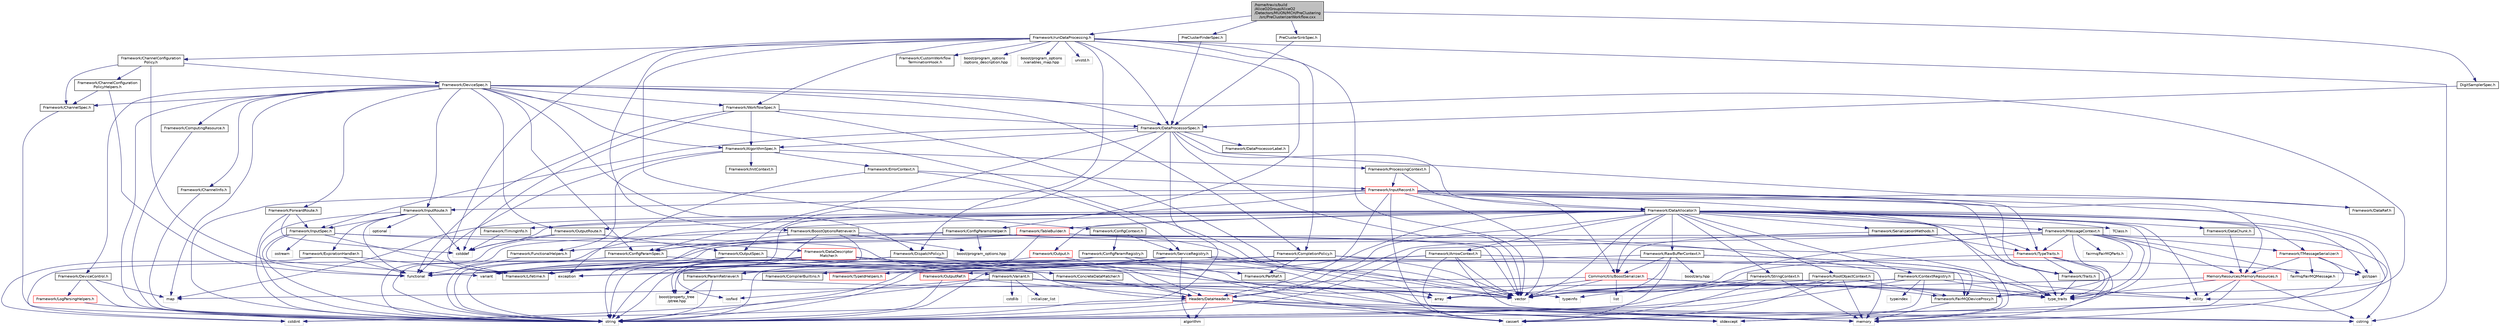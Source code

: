 digraph "/home/travis/build/AliceO2Group/AliceO2/Detectors/MUON/MCH/PreClustering/src/PreClusterizerWorkflow.cxx"
{
 // INTERACTIVE_SVG=YES
  bgcolor="transparent";
  edge [fontname="Helvetica",fontsize="10",labelfontname="Helvetica",labelfontsize="10"];
  node [fontname="Helvetica",fontsize="10",shape=record];
  Node1 [label="/home/travis/build\l/AliceO2Group/AliceO2\l/Detectors/MUON/MCH/PreClustering\l/src/PreClusterizerWorkflow.cxx",height=0.2,width=0.4,color="black", fillcolor="grey75", style="filled", fontcolor="black"];
  Node1 -> Node2 [color="midnightblue",fontsize="10",style="solid",fontname="Helvetica"];
  Node2 [label="Framework/runDataProcessing.h",height=0.2,width=0.4,color="black",URL="$db/dd0/runDataProcessing_8h.html"];
  Node2 -> Node3 [color="midnightblue",fontsize="10",style="solid",fontname="Helvetica"];
  Node3 [label="Framework/ChannelConfiguration\lPolicy.h",height=0.2,width=0.4,color="black",URL="$dd/d0f/ChannelConfigurationPolicy_8h.html"];
  Node3 -> Node4 [color="midnightblue",fontsize="10",style="solid",fontname="Helvetica"];
  Node4 [label="Framework/ChannelConfiguration\lPolicyHelpers.h",height=0.2,width=0.4,color="black",URL="$d6/d05/ChannelConfigurationPolicyHelpers_8h.html"];
  Node4 -> Node5 [color="midnightblue",fontsize="10",style="solid",fontname="Helvetica"];
  Node5 [label="Framework/ChannelSpec.h",height=0.2,width=0.4,color="black",URL="$d6/d72/ChannelSpec_8h.html"];
  Node5 -> Node6 [color="midnightblue",fontsize="10",style="solid",fontname="Helvetica"];
  Node6 [label="string",height=0.2,width=0.4,color="grey75"];
  Node4 -> Node7 [color="midnightblue",fontsize="10",style="solid",fontname="Helvetica"];
  Node7 [label="functional",height=0.2,width=0.4,color="grey75"];
  Node3 -> Node5 [color="midnightblue",fontsize="10",style="solid",fontname="Helvetica"];
  Node3 -> Node8 [color="midnightblue",fontsize="10",style="solid",fontname="Helvetica"];
  Node8 [label="Framework/DeviceSpec.h",height=0.2,width=0.4,color="black",URL="$df/de8/DeviceSpec_8h.html"];
  Node8 -> Node9 [color="midnightblue",fontsize="10",style="solid",fontname="Helvetica"];
  Node9 [label="Framework/WorkflowSpec.h",height=0.2,width=0.4,color="black",URL="$df/da1/WorkflowSpec_8h.html"];
  Node9 -> Node10 [color="midnightblue",fontsize="10",style="solid",fontname="Helvetica"];
  Node10 [label="Framework/DataProcessorSpec.h",height=0.2,width=0.4,color="black",URL="$d0/df4/DataProcessorSpec_8h.html"];
  Node10 -> Node11 [color="midnightblue",fontsize="10",style="solid",fontname="Helvetica"];
  Node11 [label="Framework/AlgorithmSpec.h",height=0.2,width=0.4,color="black",URL="$d0/d14/AlgorithmSpec_8h.html"];
  Node11 -> Node12 [color="midnightblue",fontsize="10",style="solid",fontname="Helvetica"];
  Node12 [label="Framework/ProcessingContext.h",height=0.2,width=0.4,color="black",URL="$de/d6a/ProcessingContext_8h.html"];
  Node12 -> Node13 [color="midnightblue",fontsize="10",style="solid",fontname="Helvetica"];
  Node13 [label="Framework/InputRecord.h",height=0.2,width=0.4,color="red",URL="$d6/d5c/InputRecord_8h.html"];
  Node13 -> Node14 [color="midnightblue",fontsize="10",style="solid",fontname="Helvetica"];
  Node14 [label="Framework/DataRef.h",height=0.2,width=0.4,color="black",URL="$d5/dfb/DataRef_8h.html"];
  Node13 -> Node15 [color="midnightblue",fontsize="10",style="solid",fontname="Helvetica"];
  Node15 [label="Framework/InputRoute.h",height=0.2,width=0.4,color="black",URL="$d5/d19/InputRoute_8h.html"];
  Node15 -> Node16 [color="midnightblue",fontsize="10",style="solid",fontname="Helvetica"];
  Node16 [label="Framework/ExpirationHandler.h",height=0.2,width=0.4,color="black",URL="$d2/dd9/ExpirationHandler_8h.html"];
  Node16 -> Node17 [color="midnightblue",fontsize="10",style="solid",fontname="Helvetica"];
  Node17 [label="Framework/Lifetime.h",height=0.2,width=0.4,color="black",URL="$dc/dca/Lifetime_8h.html"];
  Node16 -> Node18 [color="midnightblue",fontsize="10",style="solid",fontname="Helvetica"];
  Node18 [label="cstdint",height=0.2,width=0.4,color="grey75"];
  Node16 -> Node7 [color="midnightblue",fontsize="10",style="solid",fontname="Helvetica"];
  Node15 -> Node19 [color="midnightblue",fontsize="10",style="solid",fontname="Helvetica"];
  Node19 [label="Framework/InputSpec.h",height=0.2,width=0.4,color="black",URL="$d5/d3f/InputSpec_8h.html"];
  Node19 -> Node17 [color="midnightblue",fontsize="10",style="solid",fontname="Helvetica"];
  Node19 -> Node20 [color="midnightblue",fontsize="10",style="solid",fontname="Helvetica"];
  Node20 [label="Framework/ConcreteDataMatcher.h",height=0.2,width=0.4,color="black",URL="$d0/d1b/ConcreteDataMatcher_8h.html"];
  Node20 -> Node21 [color="midnightblue",fontsize="10",style="solid",fontname="Helvetica"];
  Node21 [label="Headers/DataHeader.h",height=0.2,width=0.4,color="red",URL="$dc/dcd/DataHeader_8h.html"];
  Node21 -> Node18 [color="midnightblue",fontsize="10",style="solid",fontname="Helvetica"];
  Node21 -> Node22 [color="midnightblue",fontsize="10",style="solid",fontname="Helvetica"];
  Node22 [label="memory",height=0.2,width=0.4,color="grey75"];
  Node21 -> Node23 [color="midnightblue",fontsize="10",style="solid",fontname="Helvetica"];
  Node23 [label="cassert",height=0.2,width=0.4,color="grey75"];
  Node21 -> Node24 [color="midnightblue",fontsize="10",style="solid",fontname="Helvetica"];
  Node24 [label="cstring",height=0.2,width=0.4,color="grey75"];
  Node21 -> Node25 [color="midnightblue",fontsize="10",style="solid",fontname="Helvetica"];
  Node25 [label="algorithm",height=0.2,width=0.4,color="grey75"];
  Node21 -> Node26 [color="midnightblue",fontsize="10",style="solid",fontname="Helvetica"];
  Node26 [label="stdexcept",height=0.2,width=0.4,color="grey75"];
  Node21 -> Node6 [color="midnightblue",fontsize="10",style="solid",fontname="Helvetica"];
  Node19 -> Node27 [color="midnightblue",fontsize="10",style="solid",fontname="Helvetica"];
  Node27 [label="Framework/DataDescriptor\lMatcher.h",height=0.2,width=0.4,color="red",URL="$d3/da3/DataDescriptorMatcher_8h.html"];
  Node27 -> Node20 [color="midnightblue",fontsize="10",style="solid",fontname="Helvetica"];
  Node27 -> Node21 [color="midnightblue",fontsize="10",style="solid",fontname="Helvetica"];
  Node27 -> Node28 [color="midnightblue",fontsize="10",style="solid",fontname="Helvetica"];
  Node28 [label="array",height=0.2,width=0.4,color="grey75"];
  Node27 -> Node18 [color="midnightblue",fontsize="10",style="solid",fontname="Helvetica"];
  Node27 -> Node29 [color="midnightblue",fontsize="10",style="solid",fontname="Helvetica"];
  Node29 [label="iosfwd",height=0.2,width=0.4,color="grey75"];
  Node27 -> Node6 [color="midnightblue",fontsize="10",style="solid",fontname="Helvetica"];
  Node27 -> Node30 [color="midnightblue",fontsize="10",style="solid",fontname="Helvetica"];
  Node30 [label="variant",height=0.2,width=0.4,color="grey75"];
  Node27 -> Node31 [color="midnightblue",fontsize="10",style="solid",fontname="Helvetica"];
  Node31 [label="vector",height=0.2,width=0.4,color="grey75"];
  Node19 -> Node6 [color="midnightblue",fontsize="10",style="solid",fontname="Helvetica"];
  Node19 -> Node32 [color="midnightblue",fontsize="10",style="solid",fontname="Helvetica"];
  Node32 [label="ostream",height=0.2,width=0.4,color="grey75"];
  Node19 -> Node30 [color="midnightblue",fontsize="10",style="solid",fontname="Helvetica"];
  Node15 -> Node33 [color="midnightblue",fontsize="10",style="solid",fontname="Helvetica"];
  Node33 [label="cstddef",height=0.2,width=0.4,color="grey75"];
  Node15 -> Node6 [color="midnightblue",fontsize="10",style="solid",fontname="Helvetica"];
  Node15 -> Node7 [color="midnightblue",fontsize="10",style="solid",fontname="Helvetica"];
  Node15 -> Node34 [color="midnightblue",fontsize="10",style="solid",fontname="Helvetica"];
  Node34 [label="optional",height=0.2,width=0.4,color="grey75"];
  Node13 -> Node35 [color="midnightblue",fontsize="10",style="solid",fontname="Helvetica"];
  Node35 [label="Framework/TypeTraits.h",height=0.2,width=0.4,color="red",URL="$d0/d95/TypeTraits_8h.html"];
  Node35 -> Node36 [color="midnightblue",fontsize="10",style="solid",fontname="Helvetica"];
  Node36 [label="type_traits",height=0.2,width=0.4,color="grey75"];
  Node35 -> Node31 [color="midnightblue",fontsize="10",style="solid",fontname="Helvetica"];
  Node35 -> Node22 [color="midnightblue",fontsize="10",style="solid",fontname="Helvetica"];
  Node35 -> Node37 [color="midnightblue",fontsize="10",style="solid",fontname="Helvetica"];
  Node37 [label="Framework/Traits.h",height=0.2,width=0.4,color="black",URL="$db/d31/Traits_8h.html"];
  Node37 -> Node36 [color="midnightblue",fontsize="10",style="solid",fontname="Helvetica"];
  Node13 -> Node37 [color="midnightblue",fontsize="10",style="solid",fontname="Helvetica"];
  Node13 -> Node38 [color="midnightblue",fontsize="10",style="solid",fontname="Helvetica"];
  Node38 [label="MemoryResources/MemoryResources.h",height=0.2,width=0.4,color="red",URL="$dc/d03/MemoryResources_8h.html"];
  Node38 -> Node24 [color="midnightblue",fontsize="10",style="solid",fontname="Helvetica"];
  Node38 -> Node6 [color="midnightblue",fontsize="10",style="solid",fontname="Helvetica"];
  Node38 -> Node36 [color="midnightblue",fontsize="10",style="solid",fontname="Helvetica"];
  Node38 -> Node39 [color="midnightblue",fontsize="10",style="solid",fontname="Helvetica"];
  Node39 [label="utility",height=0.2,width=0.4,color="grey75"];
  Node38 -> Node31 [color="midnightblue",fontsize="10",style="solid",fontname="Helvetica"];
  Node13 -> Node21 [color="midnightblue",fontsize="10",style="solid",fontname="Helvetica"];
  Node13 -> Node40 [color="midnightblue",fontsize="10",style="solid",fontname="Helvetica"];
  Node40 [label="CommonUtils/BoostSerializer.h",height=0.2,width=0.4,color="red",URL="$d7/d91/BoostSerializer_8h.html",tooltip="Templatised boost serializer/deserializer for containers and base types. "];
  Node40 -> Node39 [color="midnightblue",fontsize="10",style="solid",fontname="Helvetica"];
  Node40 -> Node36 [color="midnightblue",fontsize="10",style="solid",fontname="Helvetica"];
  Node40 -> Node28 [color="midnightblue",fontsize="10",style="solid",fontname="Helvetica"];
  Node40 -> Node31 [color="midnightblue",fontsize="10",style="solid",fontname="Helvetica"];
  Node40 -> Node41 [color="midnightblue",fontsize="10",style="solid",fontname="Helvetica"];
  Node41 [label="list",height=0.2,width=0.4,color="grey75"];
  Node40 -> Node42 [color="midnightblue",fontsize="10",style="solid",fontname="Helvetica"];
  Node42 [label="map",height=0.2,width=0.4,color="grey75"];
  Node13 -> Node6 [color="midnightblue",fontsize="10",style="solid",fontname="Helvetica"];
  Node13 -> Node31 [color="midnightblue",fontsize="10",style="solid",fontname="Helvetica"];
  Node13 -> Node24 [color="midnightblue",fontsize="10",style="solid",fontname="Helvetica"];
  Node13 -> Node23 [color="midnightblue",fontsize="10",style="solid",fontname="Helvetica"];
  Node13 -> Node43 [color="midnightblue",fontsize="10",style="solid",fontname="Helvetica"];
  Node43 [label="exception",height=0.2,width=0.4,color="grey75"];
  Node13 -> Node22 [color="midnightblue",fontsize="10",style="solid",fontname="Helvetica"];
  Node13 -> Node36 [color="midnightblue",fontsize="10",style="solid",fontname="Helvetica"];
  Node12 -> Node44 [color="midnightblue",fontsize="10",style="solid",fontname="Helvetica"];
  Node44 [label="Framework/DataAllocator.h",height=0.2,width=0.4,color="black",URL="$d1/d28/DataAllocator_8h.html"];
  Node44 -> Node45 [color="midnightblue",fontsize="10",style="solid",fontname="Helvetica"];
  Node45 [label="Framework/ContextRegistry.h",height=0.2,width=0.4,color="black",URL="$df/d2f/ContextRegistry_8h.html"];
  Node45 -> Node46 [color="midnightblue",fontsize="10",style="solid",fontname="Helvetica"];
  Node46 [label="typeinfo",height=0.2,width=0.4,color="grey75"];
  Node45 -> Node47 [color="midnightblue",fontsize="10",style="solid",fontname="Helvetica"];
  Node47 [label="typeindex",height=0.2,width=0.4,color="grey75"];
  Node45 -> Node36 [color="midnightblue",fontsize="10",style="solid",fontname="Helvetica"];
  Node45 -> Node6 [color="midnightblue",fontsize="10",style="solid",fontname="Helvetica"];
  Node45 -> Node26 [color="midnightblue",fontsize="10",style="solid",fontname="Helvetica"];
  Node45 -> Node31 [color="midnightblue",fontsize="10",style="solid",fontname="Helvetica"];
  Node45 -> Node39 [color="midnightblue",fontsize="10",style="solid",fontname="Helvetica"];
  Node45 -> Node28 [color="midnightblue",fontsize="10",style="solid",fontname="Helvetica"];
  Node44 -> Node48 [color="midnightblue",fontsize="10",style="solid",fontname="Helvetica"];
  Node48 [label="Framework/MessageContext.h",height=0.2,width=0.4,color="black",URL="$dc/dc4/MessageContext_8h.html"];
  Node48 -> Node49 [color="midnightblue",fontsize="10",style="solid",fontname="Helvetica"];
  Node49 [label="Framework/FairMQDeviceProxy.h",height=0.2,width=0.4,color="black",URL="$d8/d71/FairMQDeviceProxy_8h.html"];
  Node49 -> Node22 [color="midnightblue",fontsize="10",style="solid",fontname="Helvetica"];
  Node48 -> Node35 [color="midnightblue",fontsize="10",style="solid",fontname="Helvetica"];
  Node48 -> Node50 [color="midnightblue",fontsize="10",style="solid",fontname="Helvetica"];
  Node50 [label="Framework/TMessageSerializer.h",height=0.2,width=0.4,color="red",URL="$d8/d3c/TMessageSerializer_8h.html"];
  Node50 -> Node51 [color="midnightblue",fontsize="10",style="solid",fontname="Helvetica"];
  Node51 [label="fairmq/FairMQMessage.h",height=0.2,width=0.4,color="grey75"];
  Node50 -> Node52 [color="midnightblue",fontsize="10",style="solid",fontname="Helvetica"];
  Node52 [label="gsl/span",height=0.2,width=0.4,color="grey75"];
  Node50 -> Node22 [color="midnightblue",fontsize="10",style="solid",fontname="Helvetica"];
  Node50 -> Node38 [color="midnightblue",fontsize="10",style="solid",fontname="Helvetica"];
  Node48 -> Node38 [color="midnightblue",fontsize="10",style="solid",fontname="Helvetica"];
  Node48 -> Node21 [color="midnightblue",fontsize="10",style="solid",fontname="Helvetica"];
  Node48 -> Node51 [color="midnightblue",fontsize="10",style="solid",fontname="Helvetica"];
  Node48 -> Node53 [color="midnightblue",fontsize="10",style="solid",fontname="Helvetica"];
  Node53 [label="fairmq/FairMQParts.h",height=0.2,width=0.4,color="grey75"];
  Node48 -> Node31 [color="midnightblue",fontsize="10",style="solid",fontname="Helvetica"];
  Node48 -> Node23 [color="midnightblue",fontsize="10",style="solid",fontname="Helvetica"];
  Node48 -> Node6 [color="midnightblue",fontsize="10",style="solid",fontname="Helvetica"];
  Node48 -> Node36 [color="midnightblue",fontsize="10",style="solid",fontname="Helvetica"];
  Node48 -> Node26 [color="midnightblue",fontsize="10",style="solid",fontname="Helvetica"];
  Node48 -> Node7 [color="midnightblue",fontsize="10",style="solid",fontname="Helvetica"];
  Node44 -> Node54 [color="midnightblue",fontsize="10",style="solid",fontname="Helvetica"];
  Node54 [label="Framework/RootObjectContext.h",height=0.2,width=0.4,color="black",URL="$d2/d80/RootObjectContext_8h.html"];
  Node54 -> Node49 [color="midnightblue",fontsize="10",style="solid",fontname="Helvetica"];
  Node54 -> Node31 [color="midnightblue",fontsize="10",style="solid",fontname="Helvetica"];
  Node54 -> Node23 [color="midnightblue",fontsize="10",style="solid",fontname="Helvetica"];
  Node54 -> Node6 [color="midnightblue",fontsize="10",style="solid",fontname="Helvetica"];
  Node54 -> Node22 [color="midnightblue",fontsize="10",style="solid",fontname="Helvetica"];
  Node44 -> Node55 [color="midnightblue",fontsize="10",style="solid",fontname="Helvetica"];
  Node55 [label="Framework/StringContext.h",height=0.2,width=0.4,color="black",URL="$dd/df6/StringContext_8h.html"];
  Node55 -> Node49 [color="midnightblue",fontsize="10",style="solid",fontname="Helvetica"];
  Node55 -> Node31 [color="midnightblue",fontsize="10",style="solid",fontname="Helvetica"];
  Node55 -> Node23 [color="midnightblue",fontsize="10",style="solid",fontname="Helvetica"];
  Node55 -> Node6 [color="midnightblue",fontsize="10",style="solid",fontname="Helvetica"];
  Node55 -> Node22 [color="midnightblue",fontsize="10",style="solid",fontname="Helvetica"];
  Node44 -> Node56 [color="midnightblue",fontsize="10",style="solid",fontname="Helvetica"];
  Node56 [label="Framework/ArrowContext.h",height=0.2,width=0.4,color="black",URL="$d8/da2/ArrowContext_8h.html"];
  Node56 -> Node49 [color="midnightblue",fontsize="10",style="solid",fontname="Helvetica"];
  Node56 -> Node23 [color="midnightblue",fontsize="10",style="solid",fontname="Helvetica"];
  Node56 -> Node7 [color="midnightblue",fontsize="10",style="solid",fontname="Helvetica"];
  Node56 -> Node22 [color="midnightblue",fontsize="10",style="solid",fontname="Helvetica"];
  Node56 -> Node6 [color="midnightblue",fontsize="10",style="solid",fontname="Helvetica"];
  Node56 -> Node31 [color="midnightblue",fontsize="10",style="solid",fontname="Helvetica"];
  Node44 -> Node57 [color="midnightblue",fontsize="10",style="solid",fontname="Helvetica"];
  Node57 [label="Framework/RawBufferContext.h",height=0.2,width=0.4,color="black",URL="$d8/d25/RawBufferContext_8h.html",tooltip=" "];
  Node57 -> Node49 [color="midnightblue",fontsize="10",style="solid",fontname="Helvetica"];
  Node57 -> Node40 [color="midnightblue",fontsize="10",style="solid",fontname="Helvetica"];
  Node57 -> Node31 [color="midnightblue",fontsize="10",style="solid",fontname="Helvetica"];
  Node57 -> Node23 [color="midnightblue",fontsize="10",style="solid",fontname="Helvetica"];
  Node57 -> Node6 [color="midnightblue",fontsize="10",style="solid",fontname="Helvetica"];
  Node57 -> Node22 [color="midnightblue",fontsize="10",style="solid",fontname="Helvetica"];
  Node57 -> Node58 [color="midnightblue",fontsize="10",style="solid",fontname="Helvetica"];
  Node58 [label="boost/any.hpp",height=0.2,width=0.4,color="grey75"];
  Node44 -> Node40 [color="midnightblue",fontsize="10",style="solid",fontname="Helvetica"];
  Node44 -> Node59 [color="midnightblue",fontsize="10",style="solid",fontname="Helvetica"];
  Node59 [label="Framework/Output.h",height=0.2,width=0.4,color="red",URL="$d3/ddf/Output_8h.html"];
  Node59 -> Node21 [color="midnightblue",fontsize="10",style="solid",fontname="Helvetica"];
  Node59 -> Node17 [color="midnightblue",fontsize="10",style="solid",fontname="Helvetica"];
  Node44 -> Node60 [color="midnightblue",fontsize="10",style="solid",fontname="Helvetica"];
  Node60 [label="Framework/OutputRef.h",height=0.2,width=0.4,color="red",URL="$d6/d5a/OutputRef_8h.html"];
  Node60 -> Node21 [color="midnightblue",fontsize="10",style="solid",fontname="Helvetica"];
  Node60 -> Node6 [color="midnightblue",fontsize="10",style="solid",fontname="Helvetica"];
  Node44 -> Node61 [color="midnightblue",fontsize="10",style="solid",fontname="Helvetica"];
  Node61 [label="Framework/OutputRoute.h",height=0.2,width=0.4,color="black",URL="$d6/df4/OutputRoute_8h.html"];
  Node61 -> Node62 [color="midnightblue",fontsize="10",style="solid",fontname="Helvetica"];
  Node62 [label="Framework/OutputSpec.h",height=0.2,width=0.4,color="black",URL="$db/d2d/OutputSpec_8h.html"];
  Node62 -> Node21 [color="midnightblue",fontsize="10",style="solid",fontname="Helvetica"];
  Node62 -> Node17 [color="midnightblue",fontsize="10",style="solid",fontname="Helvetica"];
  Node62 -> Node20 [color="midnightblue",fontsize="10",style="solid",fontname="Helvetica"];
  Node62 -> Node30 [color="midnightblue",fontsize="10",style="solid",fontname="Helvetica"];
  Node61 -> Node33 [color="midnightblue",fontsize="10",style="solid",fontname="Helvetica"];
  Node61 -> Node6 [color="midnightblue",fontsize="10",style="solid",fontname="Helvetica"];
  Node44 -> Node63 [color="midnightblue",fontsize="10",style="solid",fontname="Helvetica"];
  Node63 [label="Framework/DataChunk.h",height=0.2,width=0.4,color="black",URL="$d7/d31/DataChunk_8h.html"];
  Node63 -> Node38 [color="midnightblue",fontsize="10",style="solid",fontname="Helvetica"];
  Node44 -> Node49 [color="midnightblue",fontsize="10",style="solid",fontname="Helvetica"];
  Node44 -> Node64 [color="midnightblue",fontsize="10",style="solid",fontname="Helvetica"];
  Node64 [label="Framework/TimingInfo.h",height=0.2,width=0.4,color="black",URL="$da/d2b/TimingInfo_8h.html"];
  Node64 -> Node33 [color="midnightblue",fontsize="10",style="solid",fontname="Helvetica"];
  Node44 -> Node50 [color="midnightblue",fontsize="10",style="solid",fontname="Helvetica"];
  Node44 -> Node35 [color="midnightblue",fontsize="10",style="solid",fontname="Helvetica"];
  Node44 -> Node37 [color="midnightblue",fontsize="10",style="solid",fontname="Helvetica"];
  Node44 -> Node65 [color="midnightblue",fontsize="10",style="solid",fontname="Helvetica"];
  Node65 [label="Framework/SerializationMethods.h",height=0.2,width=0.4,color="black",URL="$d1/d53/SerializationMethods_8h.html",tooltip="Type wrappers for enfording a specific serialization method. "];
  Node65 -> Node35 [color="midnightblue",fontsize="10",style="solid",fontname="Helvetica"];
  Node65 -> Node40 [color="midnightblue",fontsize="10",style="solid",fontname="Helvetica"];
  Node44 -> Node66 [color="midnightblue",fontsize="10",style="solid",fontname="Helvetica"];
  Node66 [label="Framework/TableBuilder.h",height=0.2,width=0.4,color="red",URL="$d5/d98/TableBuilder_8h.html"];
  Node66 -> Node67 [color="midnightblue",fontsize="10",style="solid",fontname="Helvetica"];
  Node67 [label="Framework/FunctionalHelpers.h",height=0.2,width=0.4,color="black",URL="$de/d9b/FunctionalHelpers_8h.html"];
  Node67 -> Node7 [color="midnightblue",fontsize="10",style="solid",fontname="Helvetica"];
  Node66 -> Node7 [color="midnightblue",fontsize="10",style="solid",fontname="Helvetica"];
  Node66 -> Node31 [color="midnightblue",fontsize="10",style="solid",fontname="Helvetica"];
  Node66 -> Node6 [color="midnightblue",fontsize="10",style="solid",fontname="Helvetica"];
  Node66 -> Node22 [color="midnightblue",fontsize="10",style="solid",fontname="Helvetica"];
  Node44 -> Node21 [color="midnightblue",fontsize="10",style="solid",fontname="Helvetica"];
  Node44 -> Node68 [color="midnightblue",fontsize="10",style="solid",fontname="Helvetica"];
  Node68 [label="TClass.h",height=0.2,width=0.4,color="grey75"];
  Node44 -> Node52 [color="midnightblue",fontsize="10",style="solid",fontname="Helvetica"];
  Node44 -> Node31 [color="midnightblue",fontsize="10",style="solid",fontname="Helvetica"];
  Node44 -> Node42 [color="midnightblue",fontsize="10",style="solid",fontname="Helvetica"];
  Node44 -> Node6 [color="midnightblue",fontsize="10",style="solid",fontname="Helvetica"];
  Node44 -> Node39 [color="midnightblue",fontsize="10",style="solid",fontname="Helvetica"];
  Node44 -> Node36 [color="midnightblue",fontsize="10",style="solid",fontname="Helvetica"];
  Node44 -> Node33 [color="midnightblue",fontsize="10",style="solid",fontname="Helvetica"];
  Node11 -> Node69 [color="midnightblue",fontsize="10",style="solid",fontname="Helvetica"];
  Node69 [label="Framework/ErrorContext.h",height=0.2,width=0.4,color="black",URL="$d7/dad/ErrorContext_8h.html"];
  Node69 -> Node13 [color="midnightblue",fontsize="10",style="solid",fontname="Helvetica"];
  Node69 -> Node70 [color="midnightblue",fontsize="10",style="solid",fontname="Helvetica"];
  Node70 [label="Framework/ServiceRegistry.h",height=0.2,width=0.4,color="black",URL="$d8/d17/ServiceRegistry_8h.html"];
  Node70 -> Node71 [color="midnightblue",fontsize="10",style="solid",fontname="Helvetica"];
  Node71 [label="Framework/CompilerBuiltins.h",height=0.2,width=0.4,color="black",URL="$d9/de8/CompilerBuiltins_8h.html"];
  Node70 -> Node72 [color="midnightblue",fontsize="10",style="solid",fontname="Helvetica"];
  Node72 [label="Framework/TypeIdHelpers.h",height=0.2,width=0.4,color="red",URL="$d2/d9a/TypeIdHelpers_8h.html"];
  Node70 -> Node25 [color="midnightblue",fontsize="10",style="solid",fontname="Helvetica"];
  Node70 -> Node28 [color="midnightblue",fontsize="10",style="solid",fontname="Helvetica"];
  Node70 -> Node43 [color="midnightblue",fontsize="10",style="solid",fontname="Helvetica"];
  Node70 -> Node7 [color="midnightblue",fontsize="10",style="solid",fontname="Helvetica"];
  Node70 -> Node6 [color="midnightblue",fontsize="10",style="solid",fontname="Helvetica"];
  Node70 -> Node36 [color="midnightblue",fontsize="10",style="solid",fontname="Helvetica"];
  Node70 -> Node46 [color="midnightblue",fontsize="10",style="solid",fontname="Helvetica"];
  Node69 -> Node43 [color="midnightblue",fontsize="10",style="solid",fontname="Helvetica"];
  Node11 -> Node73 [color="midnightblue",fontsize="10",style="solid",fontname="Helvetica"];
  Node73 [label="Framework/InitContext.h",height=0.2,width=0.4,color="black",URL="$d4/d2b/InitContext_8h.html"];
  Node11 -> Node67 [color="midnightblue",fontsize="10",style="solid",fontname="Helvetica"];
  Node11 -> Node7 [color="midnightblue",fontsize="10",style="solid",fontname="Helvetica"];
  Node10 -> Node74 [color="midnightblue",fontsize="10",style="solid",fontname="Helvetica"];
  Node74 [label="Framework/ConfigParamSpec.h",height=0.2,width=0.4,color="black",URL="$d0/d1c/ConfigParamSpec_8h.html"];
  Node74 -> Node75 [color="midnightblue",fontsize="10",style="solid",fontname="Helvetica"];
  Node75 [label="Framework/Variant.h",height=0.2,width=0.4,color="black",URL="$de/d56/Variant_8h.html"];
  Node75 -> Node36 [color="midnightblue",fontsize="10",style="solid",fontname="Helvetica"];
  Node75 -> Node24 [color="midnightblue",fontsize="10",style="solid",fontname="Helvetica"];
  Node75 -> Node18 [color="midnightblue",fontsize="10",style="solid",fontname="Helvetica"];
  Node75 -> Node76 [color="midnightblue",fontsize="10",style="solid",fontname="Helvetica"];
  Node76 [label="cstdlib",height=0.2,width=0.4,color="grey75"];
  Node75 -> Node26 [color="midnightblue",fontsize="10",style="solid",fontname="Helvetica"];
  Node75 -> Node29 [color="midnightblue",fontsize="10",style="solid",fontname="Helvetica"];
  Node75 -> Node77 [color="midnightblue",fontsize="10",style="solid",fontname="Helvetica"];
  Node77 [label="initializer_list",height=0.2,width=0.4,color="grey75"];
  Node74 -> Node6 [color="midnightblue",fontsize="10",style="solid",fontname="Helvetica"];
  Node10 -> Node44 [color="midnightblue",fontsize="10",style="solid",fontname="Helvetica"];
  Node10 -> Node78 [color="midnightblue",fontsize="10",style="solid",fontname="Helvetica"];
  Node78 [label="Framework/DataProcessorLabel.h",height=0.2,width=0.4,color="black",URL="$d1/df2/DataProcessorLabel_8h.html"];
  Node10 -> Node14 [color="midnightblue",fontsize="10",style="solid",fontname="Helvetica"];
  Node10 -> Node19 [color="midnightblue",fontsize="10",style="solid",fontname="Helvetica"];
  Node10 -> Node62 [color="midnightblue",fontsize="10",style="solid",fontname="Helvetica"];
  Node10 -> Node6 [color="midnightblue",fontsize="10",style="solid",fontname="Helvetica"];
  Node10 -> Node31 [color="midnightblue",fontsize="10",style="solid",fontname="Helvetica"];
  Node9 -> Node11 [color="midnightblue",fontsize="10",style="solid",fontname="Helvetica"];
  Node9 -> Node31 [color="midnightblue",fontsize="10",style="solid",fontname="Helvetica"];
  Node9 -> Node7 [color="midnightblue",fontsize="10",style="solid",fontname="Helvetica"];
  Node9 -> Node33 [color="midnightblue",fontsize="10",style="solid",fontname="Helvetica"];
  Node8 -> Node79 [color="midnightblue",fontsize="10",style="solid",fontname="Helvetica"];
  Node79 [label="Framework/ComputingResource.h",height=0.2,width=0.4,color="black",URL="$d8/d62/ComputingResource_8h.html"];
  Node79 -> Node6 [color="midnightblue",fontsize="10",style="solid",fontname="Helvetica"];
  Node8 -> Node10 [color="midnightblue",fontsize="10",style="solid",fontname="Helvetica"];
  Node8 -> Node5 [color="midnightblue",fontsize="10",style="solid",fontname="Helvetica"];
  Node8 -> Node80 [color="midnightblue",fontsize="10",style="solid",fontname="Helvetica"];
  Node80 [label="Framework/ChannelInfo.h",height=0.2,width=0.4,color="black",URL="$dd/de5/ChannelInfo_8h.html"];
  Node80 -> Node6 [color="midnightblue",fontsize="10",style="solid",fontname="Helvetica"];
  Node8 -> Node81 [color="midnightblue",fontsize="10",style="solid",fontname="Helvetica"];
  Node81 [label="Framework/DeviceControl.h",height=0.2,width=0.4,color="black",URL="$d2/d2c/DeviceControl_8h.html"];
  Node81 -> Node42 [color="midnightblue",fontsize="10",style="solid",fontname="Helvetica"];
  Node81 -> Node6 [color="midnightblue",fontsize="10",style="solid",fontname="Helvetica"];
  Node81 -> Node82 [color="midnightblue",fontsize="10",style="solid",fontname="Helvetica"];
  Node82 [label="Framework/LogParsingHelpers.h",height=0.2,width=0.4,color="red",URL="$d8/d4a/LogParsingHelpers_8h.html"];
  Node82 -> Node6 [color="midnightblue",fontsize="10",style="solid",fontname="Helvetica"];
  Node8 -> Node11 [color="midnightblue",fontsize="10",style="solid",fontname="Helvetica"];
  Node8 -> Node74 [color="midnightblue",fontsize="10",style="solid",fontname="Helvetica"];
  Node8 -> Node83 [color="midnightblue",fontsize="10",style="solid",fontname="Helvetica"];
  Node83 [label="Framework/ForwardRoute.h",height=0.2,width=0.4,color="black",URL="$d7/d12/ForwardRoute_8h.html"];
  Node83 -> Node19 [color="midnightblue",fontsize="10",style="solid",fontname="Helvetica"];
  Node83 -> Node33 [color="midnightblue",fontsize="10",style="solid",fontname="Helvetica"];
  Node83 -> Node6 [color="midnightblue",fontsize="10",style="solid",fontname="Helvetica"];
  Node8 -> Node15 [color="midnightblue",fontsize="10",style="solid",fontname="Helvetica"];
  Node8 -> Node61 [color="midnightblue",fontsize="10",style="solid",fontname="Helvetica"];
  Node8 -> Node84 [color="midnightblue",fontsize="10",style="solid",fontname="Helvetica"];
  Node84 [label="Framework/CompletionPolicy.h",height=0.2,width=0.4,color="black",URL="$df/dd6/CompletionPolicy_8h.html"];
  Node84 -> Node85 [color="midnightblue",fontsize="10",style="solid",fontname="Helvetica"];
  Node85 [label="Framework/PartRef.h",height=0.2,width=0.4,color="black",URL="$d9/d32/PartRef_8h.html"];
  Node85 -> Node22 [color="midnightblue",fontsize="10",style="solid",fontname="Helvetica"];
  Node84 -> Node7 [color="midnightblue",fontsize="10",style="solid",fontname="Helvetica"];
  Node84 -> Node6 [color="midnightblue",fontsize="10",style="solid",fontname="Helvetica"];
  Node84 -> Node31 [color="midnightblue",fontsize="10",style="solid",fontname="Helvetica"];
  Node84 -> Node52 [color="midnightblue",fontsize="10",style="solid",fontname="Helvetica"];
  Node8 -> Node86 [color="midnightblue",fontsize="10",style="solid",fontname="Helvetica"];
  Node86 [label="Framework/DispatchPolicy.h",height=0.2,width=0.4,color="black",URL="$da/de6/DispatchPolicy_8h.html"];
  Node86 -> Node85 [color="midnightblue",fontsize="10",style="solid",fontname="Helvetica"];
  Node86 -> Node7 [color="midnightblue",fontsize="10",style="solid",fontname="Helvetica"];
  Node86 -> Node6 [color="midnightblue",fontsize="10",style="solid",fontname="Helvetica"];
  Node86 -> Node31 [color="midnightblue",fontsize="10",style="solid",fontname="Helvetica"];
  Node8 -> Node31 [color="midnightblue",fontsize="10",style="solid",fontname="Helvetica"];
  Node8 -> Node6 [color="midnightblue",fontsize="10",style="solid",fontname="Helvetica"];
  Node8 -> Node42 [color="midnightblue",fontsize="10",style="solid",fontname="Helvetica"];
  Node8 -> Node39 [color="midnightblue",fontsize="10",style="solid",fontname="Helvetica"];
  Node3 -> Node7 [color="midnightblue",fontsize="10",style="solid",fontname="Helvetica"];
  Node2 -> Node84 [color="midnightblue",fontsize="10",style="solid",fontname="Helvetica"];
  Node2 -> Node86 [color="midnightblue",fontsize="10",style="solid",fontname="Helvetica"];
  Node2 -> Node87 [color="midnightblue",fontsize="10",style="solid",fontname="Helvetica"];
  Node87 [label="Framework/ConfigParamsHelper.h",height=0.2,width=0.4,color="black",URL="$dd/d2b/ConfigParamsHelper_8h.html"];
  Node87 -> Node74 [color="midnightblue",fontsize="10",style="solid",fontname="Helvetica"];
  Node87 -> Node88 [color="midnightblue",fontsize="10",style="solid",fontname="Helvetica"];
  Node88 [label="boost/program_options.hpp",height=0.2,width=0.4,color="grey75"];
  Node87 -> Node6 [color="midnightblue",fontsize="10",style="solid",fontname="Helvetica"];
  Node87 -> Node31 [color="midnightblue",fontsize="10",style="solid",fontname="Helvetica"];
  Node87 -> Node36 [color="midnightblue",fontsize="10",style="solid",fontname="Helvetica"];
  Node2 -> Node10 [color="midnightblue",fontsize="10",style="solid",fontname="Helvetica"];
  Node2 -> Node9 [color="midnightblue",fontsize="10",style="solid",fontname="Helvetica"];
  Node2 -> Node89 [color="midnightblue",fontsize="10",style="solid",fontname="Helvetica"];
  Node89 [label="Framework/ConfigContext.h",height=0.2,width=0.4,color="black",URL="$d7/d2e/ConfigContext_8h.html"];
  Node89 -> Node90 [color="midnightblue",fontsize="10",style="solid",fontname="Helvetica"];
  Node90 [label="Framework/ConfigParamRegistry.h",height=0.2,width=0.4,color="black",URL="$de/dc6/ConfigParamRegistry_8h.html"];
  Node90 -> Node91 [color="midnightblue",fontsize="10",style="solid",fontname="Helvetica"];
  Node91 [label="Framework/ParamRetriever.h",height=0.2,width=0.4,color="black",URL="$df/d72/ParamRetriever_8h.html"];
  Node91 -> Node92 [color="midnightblue",fontsize="10",style="solid",fontname="Helvetica"];
  Node92 [label="boost/property_tree\l/ptree.hpp",height=0.2,width=0.4,color="grey75"];
  Node91 -> Node6 [color="midnightblue",fontsize="10",style="solid",fontname="Helvetica"];
  Node91 -> Node31 [color="midnightblue",fontsize="10",style="solid",fontname="Helvetica"];
  Node90 -> Node92 [color="midnightblue",fontsize="10",style="solid",fontname="Helvetica"];
  Node90 -> Node22 [color="midnightblue",fontsize="10",style="solid",fontname="Helvetica"];
  Node90 -> Node6 [color="midnightblue",fontsize="10",style="solid",fontname="Helvetica"];
  Node90 -> Node23 [color="midnightblue",fontsize="10",style="solid",fontname="Helvetica"];
  Node89 -> Node70 [color="midnightblue",fontsize="10",style="solid",fontname="Helvetica"];
  Node2 -> Node93 [color="midnightblue",fontsize="10",style="solid",fontname="Helvetica"];
  Node93 [label="Framework/BoostOptionsRetriever.h",height=0.2,width=0.4,color="black",URL="$d3/d7e/BoostOptionsRetriever_8h.html"];
  Node93 -> Node74 [color="midnightblue",fontsize="10",style="solid",fontname="Helvetica"];
  Node93 -> Node91 [color="midnightblue",fontsize="10",style="solid",fontname="Helvetica"];
  Node93 -> Node88 [color="midnightblue",fontsize="10",style="solid",fontname="Helvetica"];
  Node93 -> Node92 [color="midnightblue",fontsize="10",style="solid",fontname="Helvetica"];
  Node93 -> Node6 [color="midnightblue",fontsize="10",style="solid",fontname="Helvetica"];
  Node93 -> Node31 [color="midnightblue",fontsize="10",style="solid",fontname="Helvetica"];
  Node2 -> Node94 [color="midnightblue",fontsize="10",style="solid",fontname="Helvetica"];
  Node94 [label="Framework/CustomWorkflow\lTerminationHook.h",height=0.2,width=0.4,color="black",URL="$da/def/CustomWorkflowTerminationHook_8h.html"];
  Node2 -> Node95 [color="midnightblue",fontsize="10",style="solid",fontname="Helvetica"];
  Node95 [label="boost/program_options\l/options_description.hpp",height=0.2,width=0.4,color="grey75"];
  Node2 -> Node96 [color="midnightblue",fontsize="10",style="solid",fontname="Helvetica"];
  Node96 [label="boost/program_options\l/variables_map.hpp",height=0.2,width=0.4,color="grey75"];
  Node2 -> Node97 [color="midnightblue",fontsize="10",style="solid",fontname="Helvetica"];
  Node97 [label="unistd.h",height=0.2,width=0.4,color="grey75"];
  Node2 -> Node31 [color="midnightblue",fontsize="10",style="solid",fontname="Helvetica"];
  Node2 -> Node24 [color="midnightblue",fontsize="10",style="solid",fontname="Helvetica"];
  Node2 -> Node43 [color="midnightblue",fontsize="10",style="solid",fontname="Helvetica"];
  Node1 -> Node98 [color="midnightblue",fontsize="10",style="solid",fontname="Helvetica"];
  Node98 [label="DigitSamplerSpec.h",height=0.2,width=0.4,color="black",URL="$d5/d27/DigitSamplerSpec_8h.html",tooltip="Definition of a data processor to read and send digits. "];
  Node98 -> Node10 [color="midnightblue",fontsize="10",style="solid",fontname="Helvetica"];
  Node1 -> Node99 [color="midnightblue",fontsize="10",style="solid",fontname="Helvetica"];
  Node99 [label="PreClusterFinderSpec.h",height=0.2,width=0.4,color="black",URL="$d6/dae/PreClusterFinderSpec_8h.html",tooltip="Definition of a data processor to run the preclusterizer. "];
  Node99 -> Node10 [color="midnightblue",fontsize="10",style="solid",fontname="Helvetica"];
  Node1 -> Node100 [color="midnightblue",fontsize="10",style="solid",fontname="Helvetica"];
  Node100 [label="PreClusterSinkSpec.h",height=0.2,width=0.4,color="black",URL="$d2/dec/PreClusterSinkSpec_8h.html",tooltip="Definition of a data processor to write preclusters. "];
  Node100 -> Node10 [color="midnightblue",fontsize="10",style="solid",fontname="Helvetica"];
}
